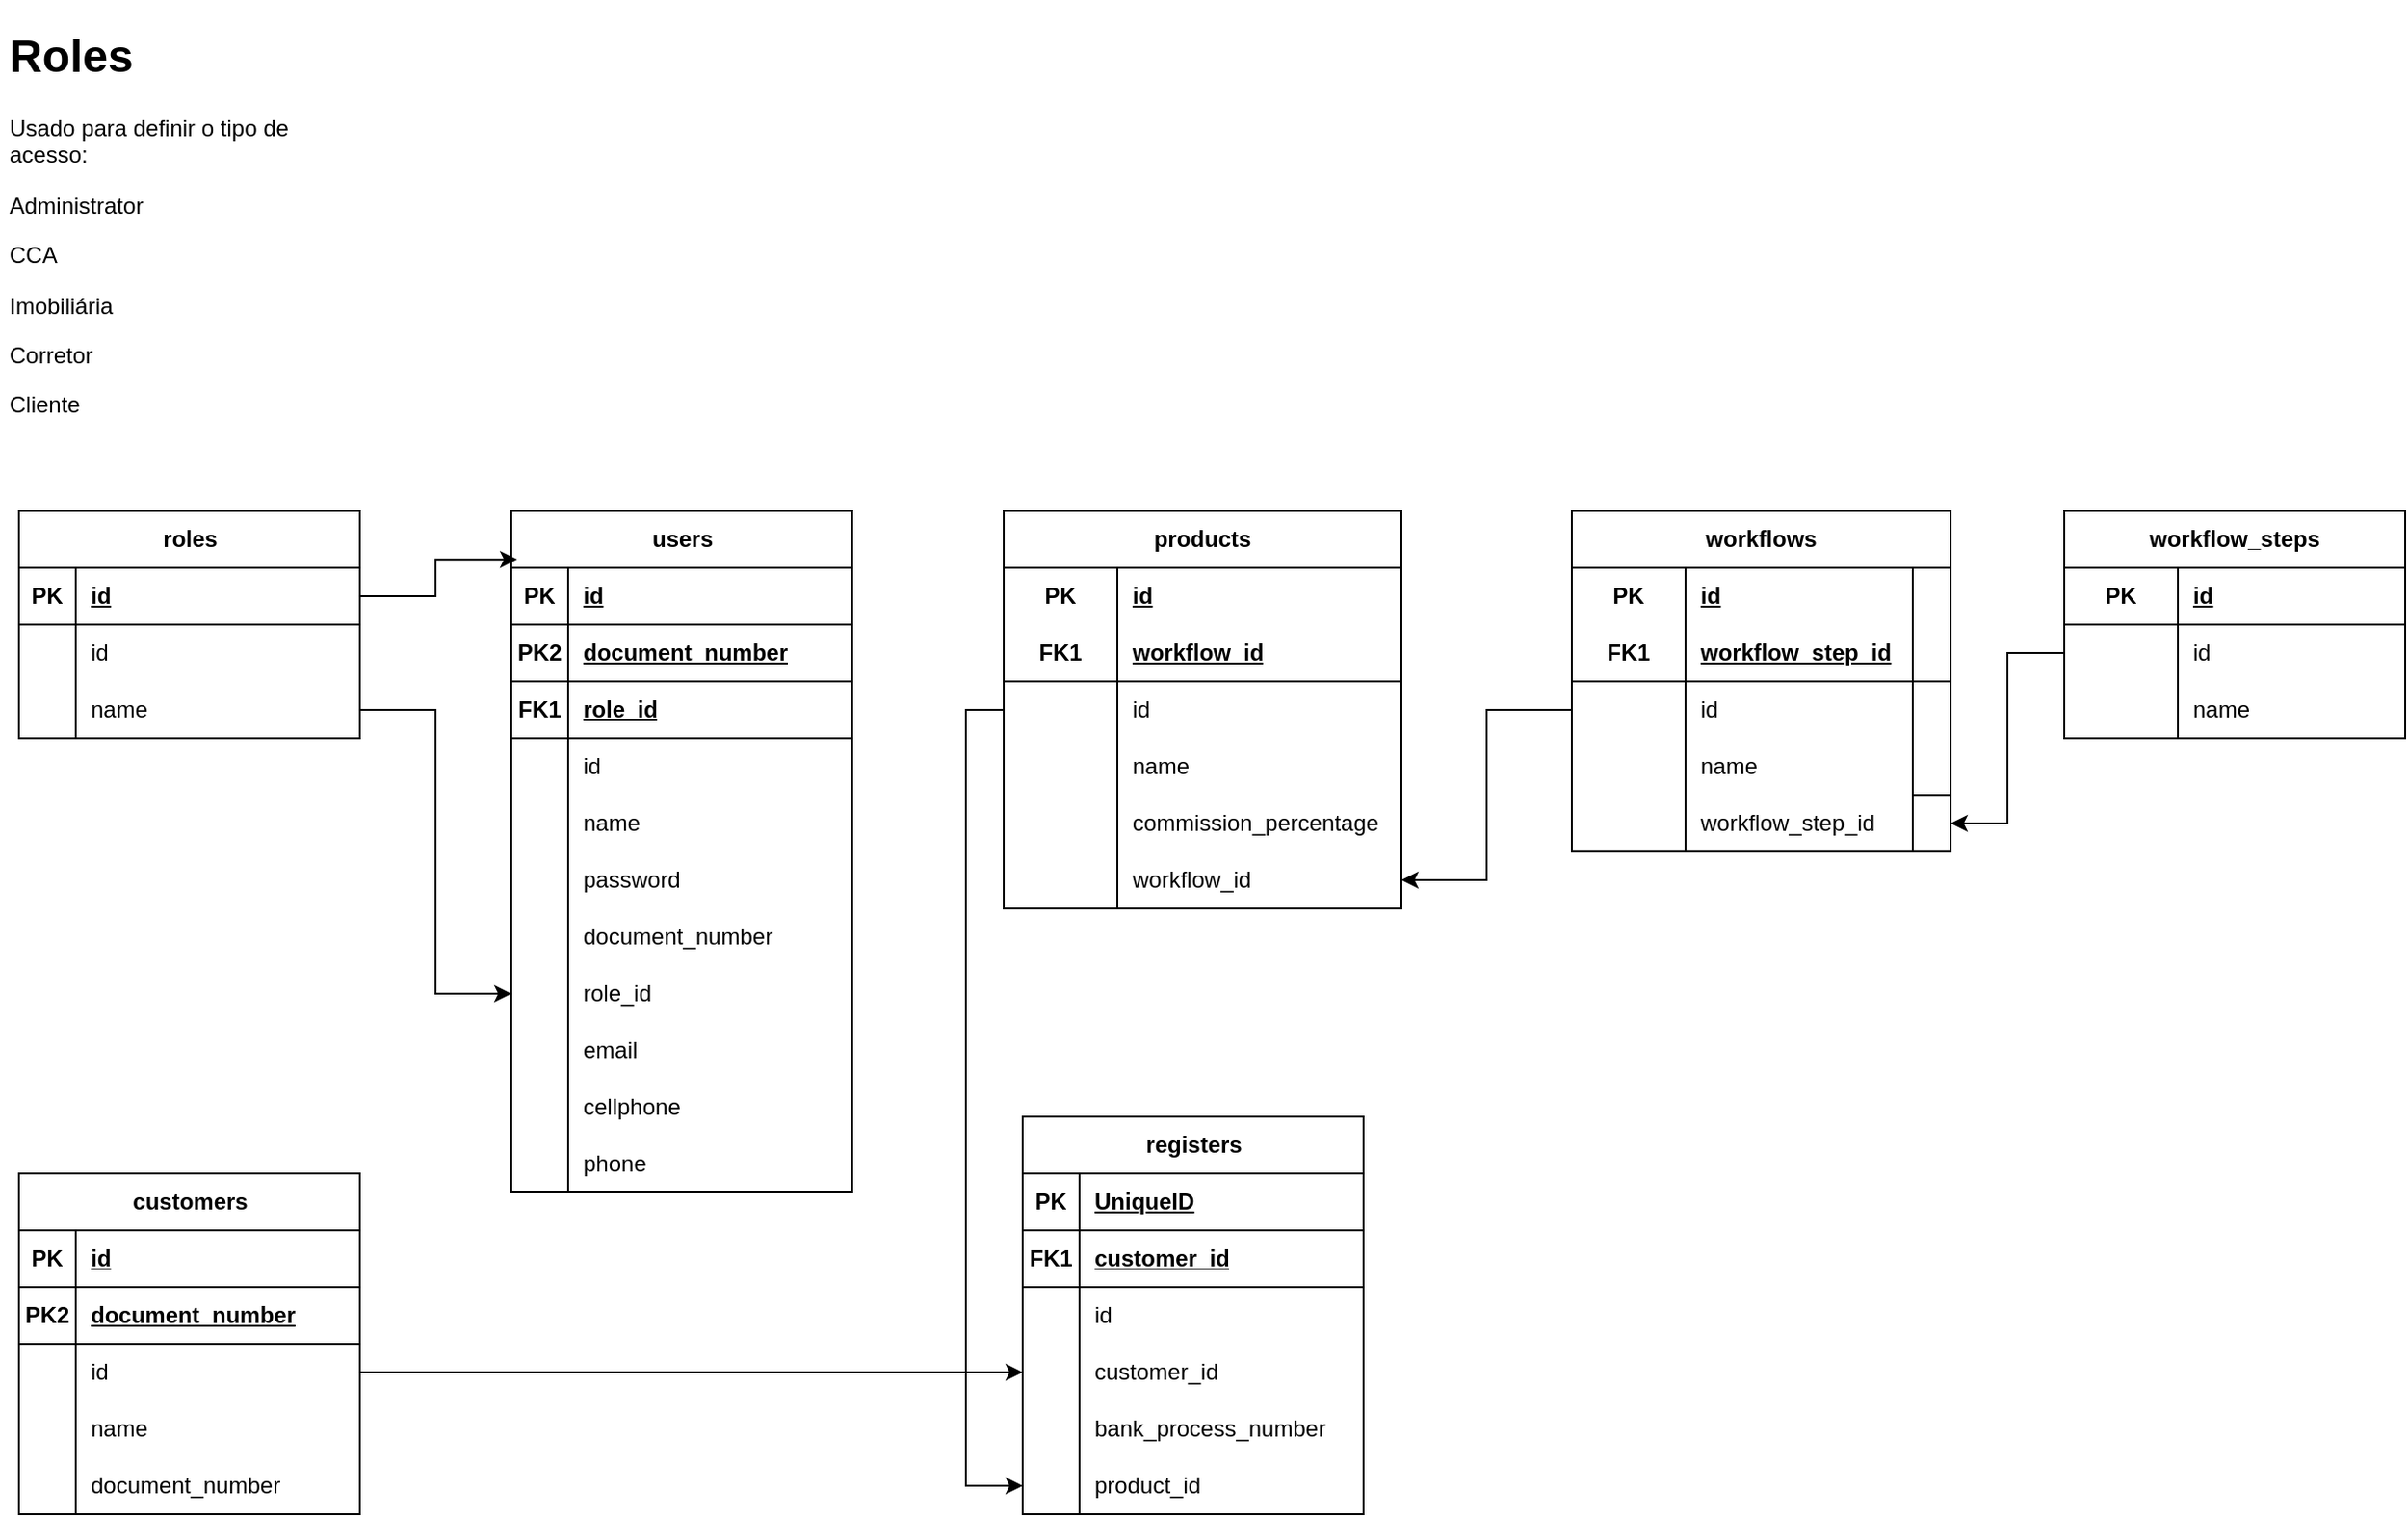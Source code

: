 <mxfile version="21.7.2" type="github">
  <diagram name="Página-1" id="FrKV0xr0vJqVtDMEAEFN">
    <mxGraphModel dx="1173" dy="995" grid="1" gridSize="10" guides="1" tooltips="1" connect="1" arrows="1" fold="1" page="0" pageScale="1" pageWidth="827" pageHeight="1169" math="0" shadow="0">
      <root>
        <mxCell id="0" />
        <mxCell id="1" parent="0" />
        <mxCell id="zGm1o0w8uSqJMgR8MuU8-30" value="roles" style="shape=table;startSize=30;container=1;collapsible=1;childLayout=tableLayout;fixedRows=1;rowLines=0;fontStyle=1;align=center;resizeLast=1;html=1;" parent="1" vertex="1">
          <mxGeometry x="50" y="40" width="180" height="120" as="geometry" />
        </mxCell>
        <mxCell id="zGm1o0w8uSqJMgR8MuU8-31" value="" style="shape=tableRow;horizontal=0;startSize=0;swimlaneHead=0;swimlaneBody=0;fillColor=none;collapsible=0;dropTarget=0;points=[[0,0.5],[1,0.5]];portConstraint=eastwest;top=0;left=0;right=0;bottom=1;" parent="zGm1o0w8uSqJMgR8MuU8-30" vertex="1">
          <mxGeometry y="30" width="180" height="30" as="geometry" />
        </mxCell>
        <mxCell id="zGm1o0w8uSqJMgR8MuU8-32" value="PK" style="shape=partialRectangle;connectable=0;fillColor=none;top=0;left=0;bottom=0;right=0;fontStyle=1;overflow=hidden;whiteSpace=wrap;html=1;" parent="zGm1o0w8uSqJMgR8MuU8-31" vertex="1">
          <mxGeometry width="30" height="30" as="geometry">
            <mxRectangle width="30" height="30" as="alternateBounds" />
          </mxGeometry>
        </mxCell>
        <mxCell id="zGm1o0w8uSqJMgR8MuU8-33" value="id" style="shape=partialRectangle;connectable=0;fillColor=none;top=0;left=0;bottom=0;right=0;align=left;spacingLeft=6;fontStyle=5;overflow=hidden;whiteSpace=wrap;html=1;" parent="zGm1o0w8uSqJMgR8MuU8-31" vertex="1">
          <mxGeometry x="30" width="150" height="30" as="geometry">
            <mxRectangle width="150" height="30" as="alternateBounds" />
          </mxGeometry>
        </mxCell>
        <mxCell id="zGm1o0w8uSqJMgR8MuU8-34" value="" style="shape=tableRow;horizontal=0;startSize=0;swimlaneHead=0;swimlaneBody=0;fillColor=none;collapsible=0;dropTarget=0;points=[[0,0.5],[1,0.5]];portConstraint=eastwest;top=0;left=0;right=0;bottom=0;" parent="zGm1o0w8uSqJMgR8MuU8-30" vertex="1">
          <mxGeometry y="60" width="180" height="30" as="geometry" />
        </mxCell>
        <mxCell id="zGm1o0w8uSqJMgR8MuU8-35" value="" style="shape=partialRectangle;connectable=0;fillColor=none;top=0;left=0;bottom=0;right=0;editable=1;overflow=hidden;whiteSpace=wrap;html=1;" parent="zGm1o0w8uSqJMgR8MuU8-34" vertex="1">
          <mxGeometry width="30" height="30" as="geometry">
            <mxRectangle width="30" height="30" as="alternateBounds" />
          </mxGeometry>
        </mxCell>
        <mxCell id="zGm1o0w8uSqJMgR8MuU8-36" value="id" style="shape=partialRectangle;connectable=0;fillColor=none;top=0;left=0;bottom=0;right=0;align=left;spacingLeft=6;overflow=hidden;whiteSpace=wrap;html=1;" parent="zGm1o0w8uSqJMgR8MuU8-34" vertex="1">
          <mxGeometry x="30" width="150" height="30" as="geometry">
            <mxRectangle width="150" height="30" as="alternateBounds" />
          </mxGeometry>
        </mxCell>
        <mxCell id="zGm1o0w8uSqJMgR8MuU8-37" value="" style="shape=tableRow;horizontal=0;startSize=0;swimlaneHead=0;swimlaneBody=0;fillColor=none;collapsible=0;dropTarget=0;points=[[0,0.5],[1,0.5]];portConstraint=eastwest;top=0;left=0;right=0;bottom=0;" parent="zGm1o0w8uSqJMgR8MuU8-30" vertex="1">
          <mxGeometry y="90" width="180" height="30" as="geometry" />
        </mxCell>
        <mxCell id="zGm1o0w8uSqJMgR8MuU8-38" value="" style="shape=partialRectangle;connectable=0;fillColor=none;top=0;left=0;bottom=0;right=0;editable=1;overflow=hidden;whiteSpace=wrap;html=1;" parent="zGm1o0w8uSqJMgR8MuU8-37" vertex="1">
          <mxGeometry width="30" height="30" as="geometry">
            <mxRectangle width="30" height="30" as="alternateBounds" />
          </mxGeometry>
        </mxCell>
        <mxCell id="zGm1o0w8uSqJMgR8MuU8-39" value="name" style="shape=partialRectangle;connectable=0;fillColor=none;top=0;left=0;bottom=0;right=0;align=left;spacingLeft=6;overflow=hidden;whiteSpace=wrap;html=1;" parent="zGm1o0w8uSqJMgR8MuU8-37" vertex="1">
          <mxGeometry x="30" width="150" height="30" as="geometry">
            <mxRectangle width="150" height="30" as="alternateBounds" />
          </mxGeometry>
        </mxCell>
        <mxCell id="u4Adcg3bjrz8b5i_Z5dP-7" value="users" style="shape=table;startSize=30;container=1;collapsible=1;childLayout=tableLayout;fixedRows=1;rowLines=0;fontStyle=1;align=center;resizeLast=1;html=1;" vertex="1" parent="1">
          <mxGeometry x="310" y="40" width="180" height="360" as="geometry" />
        </mxCell>
        <mxCell id="u4Adcg3bjrz8b5i_Z5dP-8" value="" style="shape=tableRow;horizontal=0;startSize=0;swimlaneHead=0;swimlaneBody=0;fillColor=none;collapsible=0;dropTarget=0;points=[[0,0.5],[1,0.5]];portConstraint=eastwest;top=0;left=0;right=0;bottom=1;" vertex="1" parent="u4Adcg3bjrz8b5i_Z5dP-7">
          <mxGeometry y="30" width="180" height="30" as="geometry" />
        </mxCell>
        <mxCell id="u4Adcg3bjrz8b5i_Z5dP-9" value="PK" style="shape=partialRectangle;connectable=0;fillColor=none;top=0;left=0;bottom=0;right=0;fontStyle=1;overflow=hidden;whiteSpace=wrap;html=1;" vertex="1" parent="u4Adcg3bjrz8b5i_Z5dP-8">
          <mxGeometry width="30" height="30" as="geometry">
            <mxRectangle width="30" height="30" as="alternateBounds" />
          </mxGeometry>
        </mxCell>
        <mxCell id="u4Adcg3bjrz8b5i_Z5dP-10" value="id" style="shape=partialRectangle;connectable=0;fillColor=none;top=0;left=0;bottom=0;right=0;align=left;spacingLeft=6;fontStyle=5;overflow=hidden;whiteSpace=wrap;html=1;" vertex="1" parent="u4Adcg3bjrz8b5i_Z5dP-8">
          <mxGeometry x="30" width="150" height="30" as="geometry">
            <mxRectangle width="150" height="30" as="alternateBounds" />
          </mxGeometry>
        </mxCell>
        <mxCell id="u4Adcg3bjrz8b5i_Z5dP-29" value="" style="shape=tableRow;horizontal=0;startSize=0;swimlaneHead=0;swimlaneBody=0;fillColor=none;collapsible=0;dropTarget=0;points=[[0,0.5],[1,0.5]];portConstraint=eastwest;top=0;left=0;right=0;bottom=1;" vertex="1" parent="u4Adcg3bjrz8b5i_Z5dP-7">
          <mxGeometry y="60" width="180" height="30" as="geometry" />
        </mxCell>
        <mxCell id="u4Adcg3bjrz8b5i_Z5dP-30" value="PK2" style="shape=partialRectangle;connectable=0;fillColor=none;top=0;left=0;bottom=0;right=0;fontStyle=1;overflow=hidden;whiteSpace=wrap;html=1;" vertex="1" parent="u4Adcg3bjrz8b5i_Z5dP-29">
          <mxGeometry width="30" height="30" as="geometry">
            <mxRectangle width="30" height="30" as="alternateBounds" />
          </mxGeometry>
        </mxCell>
        <mxCell id="u4Adcg3bjrz8b5i_Z5dP-31" value="document_number" style="shape=partialRectangle;connectable=0;fillColor=none;top=0;left=0;bottom=0;right=0;align=left;spacingLeft=6;fontStyle=5;overflow=hidden;whiteSpace=wrap;html=1;" vertex="1" parent="u4Adcg3bjrz8b5i_Z5dP-29">
          <mxGeometry x="30" width="150" height="30" as="geometry">
            <mxRectangle width="150" height="30" as="alternateBounds" />
          </mxGeometry>
        </mxCell>
        <mxCell id="u4Adcg3bjrz8b5i_Z5dP-34" value="" style="shape=tableRow;horizontal=0;startSize=0;swimlaneHead=0;swimlaneBody=0;fillColor=none;collapsible=0;dropTarget=0;points=[[0,0.5],[1,0.5]];portConstraint=eastwest;top=0;left=0;right=0;bottom=1;" vertex="1" parent="u4Adcg3bjrz8b5i_Z5dP-7">
          <mxGeometry y="90" width="180" height="30" as="geometry" />
        </mxCell>
        <mxCell id="u4Adcg3bjrz8b5i_Z5dP-35" value="FK1" style="shape=partialRectangle;connectable=0;fillColor=none;top=0;left=0;bottom=0;right=0;fontStyle=1;overflow=hidden;whiteSpace=wrap;html=1;" vertex="1" parent="u4Adcg3bjrz8b5i_Z5dP-34">
          <mxGeometry width="30" height="30" as="geometry">
            <mxRectangle width="30" height="30" as="alternateBounds" />
          </mxGeometry>
        </mxCell>
        <mxCell id="u4Adcg3bjrz8b5i_Z5dP-36" value="role_id" style="shape=partialRectangle;connectable=0;fillColor=none;top=0;left=0;bottom=0;right=0;align=left;spacingLeft=6;fontStyle=5;overflow=hidden;whiteSpace=wrap;html=1;" vertex="1" parent="u4Adcg3bjrz8b5i_Z5dP-34">
          <mxGeometry x="30" width="150" height="30" as="geometry">
            <mxRectangle width="150" height="30" as="alternateBounds" />
          </mxGeometry>
        </mxCell>
        <mxCell id="u4Adcg3bjrz8b5i_Z5dP-11" value="" style="shape=tableRow;horizontal=0;startSize=0;swimlaneHead=0;swimlaneBody=0;fillColor=none;collapsible=0;dropTarget=0;points=[[0,0.5],[1,0.5]];portConstraint=eastwest;top=0;left=0;right=0;bottom=0;" vertex="1" parent="u4Adcg3bjrz8b5i_Z5dP-7">
          <mxGeometry y="120" width="180" height="30" as="geometry" />
        </mxCell>
        <mxCell id="u4Adcg3bjrz8b5i_Z5dP-12" value="" style="shape=partialRectangle;connectable=0;fillColor=none;top=0;left=0;bottom=0;right=0;editable=1;overflow=hidden;whiteSpace=wrap;html=1;" vertex="1" parent="u4Adcg3bjrz8b5i_Z5dP-11">
          <mxGeometry width="30" height="30" as="geometry">
            <mxRectangle width="30" height="30" as="alternateBounds" />
          </mxGeometry>
        </mxCell>
        <mxCell id="u4Adcg3bjrz8b5i_Z5dP-13" value="id" style="shape=partialRectangle;connectable=0;fillColor=none;top=0;left=0;bottom=0;right=0;align=left;spacingLeft=6;overflow=hidden;whiteSpace=wrap;html=1;" vertex="1" parent="u4Adcg3bjrz8b5i_Z5dP-11">
          <mxGeometry x="30" width="150" height="30" as="geometry">
            <mxRectangle width="150" height="30" as="alternateBounds" />
          </mxGeometry>
        </mxCell>
        <mxCell id="u4Adcg3bjrz8b5i_Z5dP-14" value="" style="shape=tableRow;horizontal=0;startSize=0;swimlaneHead=0;swimlaneBody=0;fillColor=none;collapsible=0;dropTarget=0;points=[[0,0.5],[1,0.5]];portConstraint=eastwest;top=0;left=0;right=0;bottom=0;" vertex="1" parent="u4Adcg3bjrz8b5i_Z5dP-7">
          <mxGeometry y="150" width="180" height="30" as="geometry" />
        </mxCell>
        <mxCell id="u4Adcg3bjrz8b5i_Z5dP-15" value="" style="shape=partialRectangle;connectable=0;fillColor=none;top=0;left=0;bottom=0;right=0;editable=1;overflow=hidden;whiteSpace=wrap;html=1;" vertex="1" parent="u4Adcg3bjrz8b5i_Z5dP-14">
          <mxGeometry width="30" height="30" as="geometry">
            <mxRectangle width="30" height="30" as="alternateBounds" />
          </mxGeometry>
        </mxCell>
        <mxCell id="u4Adcg3bjrz8b5i_Z5dP-16" value="name" style="shape=partialRectangle;connectable=0;fillColor=none;top=0;left=0;bottom=0;right=0;align=left;spacingLeft=6;overflow=hidden;whiteSpace=wrap;html=1;" vertex="1" parent="u4Adcg3bjrz8b5i_Z5dP-14">
          <mxGeometry x="30" width="150" height="30" as="geometry">
            <mxRectangle width="150" height="30" as="alternateBounds" />
          </mxGeometry>
        </mxCell>
        <mxCell id="u4Adcg3bjrz8b5i_Z5dP-19" value="" style="shape=tableRow;horizontal=0;startSize=0;swimlaneHead=0;swimlaneBody=0;fillColor=none;collapsible=0;dropTarget=0;points=[[0,0.5],[1,0.5]];portConstraint=eastwest;top=0;left=0;right=0;bottom=0;" vertex="1" parent="u4Adcg3bjrz8b5i_Z5dP-7">
          <mxGeometry y="180" width="180" height="30" as="geometry" />
        </mxCell>
        <mxCell id="u4Adcg3bjrz8b5i_Z5dP-20" value="" style="shape=partialRectangle;connectable=0;fillColor=none;top=0;left=0;bottom=0;right=0;editable=1;overflow=hidden;whiteSpace=wrap;html=1;" vertex="1" parent="u4Adcg3bjrz8b5i_Z5dP-19">
          <mxGeometry width="30" height="30" as="geometry">
            <mxRectangle width="30" height="30" as="alternateBounds" />
          </mxGeometry>
        </mxCell>
        <mxCell id="u4Adcg3bjrz8b5i_Z5dP-21" value="password" style="shape=partialRectangle;connectable=0;fillColor=none;top=0;left=0;bottom=0;right=0;align=left;spacingLeft=6;overflow=hidden;whiteSpace=wrap;html=1;" vertex="1" parent="u4Adcg3bjrz8b5i_Z5dP-19">
          <mxGeometry x="30" width="150" height="30" as="geometry">
            <mxRectangle width="150" height="30" as="alternateBounds" />
          </mxGeometry>
        </mxCell>
        <mxCell id="u4Adcg3bjrz8b5i_Z5dP-26" value="" style="shape=tableRow;horizontal=0;startSize=0;swimlaneHead=0;swimlaneBody=0;fillColor=none;collapsible=0;dropTarget=0;points=[[0,0.5],[1,0.5]];portConstraint=eastwest;top=0;left=0;right=0;bottom=0;" vertex="1" parent="u4Adcg3bjrz8b5i_Z5dP-7">
          <mxGeometry y="210" width="180" height="30" as="geometry" />
        </mxCell>
        <mxCell id="u4Adcg3bjrz8b5i_Z5dP-27" value="" style="shape=partialRectangle;connectable=0;fillColor=none;top=0;left=0;bottom=0;right=0;editable=1;overflow=hidden;whiteSpace=wrap;html=1;" vertex="1" parent="u4Adcg3bjrz8b5i_Z5dP-26">
          <mxGeometry width="30" height="30" as="geometry">
            <mxRectangle width="30" height="30" as="alternateBounds" />
          </mxGeometry>
        </mxCell>
        <mxCell id="u4Adcg3bjrz8b5i_Z5dP-28" value="document_number" style="shape=partialRectangle;connectable=0;fillColor=none;top=0;left=0;bottom=0;right=0;align=left;spacingLeft=6;overflow=hidden;whiteSpace=wrap;html=1;" vertex="1" parent="u4Adcg3bjrz8b5i_Z5dP-26">
          <mxGeometry x="30" width="150" height="30" as="geometry">
            <mxRectangle width="150" height="30" as="alternateBounds" />
          </mxGeometry>
        </mxCell>
        <mxCell id="u4Adcg3bjrz8b5i_Z5dP-23" value="" style="shape=tableRow;horizontal=0;startSize=0;swimlaneHead=0;swimlaneBody=0;fillColor=none;collapsible=0;dropTarget=0;points=[[0,0.5],[1,0.5]];portConstraint=eastwest;top=0;left=0;right=0;bottom=0;" vertex="1" parent="u4Adcg3bjrz8b5i_Z5dP-7">
          <mxGeometry y="240" width="180" height="30" as="geometry" />
        </mxCell>
        <mxCell id="u4Adcg3bjrz8b5i_Z5dP-24" value="" style="shape=partialRectangle;connectable=0;fillColor=none;top=0;left=0;bottom=0;right=0;editable=1;overflow=hidden;whiteSpace=wrap;html=1;" vertex="1" parent="u4Adcg3bjrz8b5i_Z5dP-23">
          <mxGeometry width="30" height="30" as="geometry">
            <mxRectangle width="30" height="30" as="alternateBounds" />
          </mxGeometry>
        </mxCell>
        <mxCell id="u4Adcg3bjrz8b5i_Z5dP-25" value="role_id" style="shape=partialRectangle;connectable=0;fillColor=none;top=0;left=0;bottom=0;right=0;align=left;spacingLeft=6;overflow=hidden;whiteSpace=wrap;html=1;" vertex="1" parent="u4Adcg3bjrz8b5i_Z5dP-23">
          <mxGeometry x="30" width="150" height="30" as="geometry">
            <mxRectangle width="150" height="30" as="alternateBounds" />
          </mxGeometry>
        </mxCell>
        <mxCell id="u4Adcg3bjrz8b5i_Z5dP-197" value="" style="shape=tableRow;horizontal=0;startSize=0;swimlaneHead=0;swimlaneBody=0;fillColor=none;collapsible=0;dropTarget=0;points=[[0,0.5],[1,0.5]];portConstraint=eastwest;top=0;left=0;right=0;bottom=0;" vertex="1" parent="u4Adcg3bjrz8b5i_Z5dP-7">
          <mxGeometry y="270" width="180" height="30" as="geometry" />
        </mxCell>
        <mxCell id="u4Adcg3bjrz8b5i_Z5dP-198" value="" style="shape=partialRectangle;connectable=0;fillColor=none;top=0;left=0;bottom=0;right=0;editable=1;overflow=hidden;whiteSpace=wrap;html=1;" vertex="1" parent="u4Adcg3bjrz8b5i_Z5dP-197">
          <mxGeometry width="30" height="30" as="geometry">
            <mxRectangle width="30" height="30" as="alternateBounds" />
          </mxGeometry>
        </mxCell>
        <mxCell id="u4Adcg3bjrz8b5i_Z5dP-199" value="email" style="shape=partialRectangle;connectable=0;fillColor=none;top=0;left=0;bottom=0;right=0;align=left;spacingLeft=6;overflow=hidden;whiteSpace=wrap;html=1;" vertex="1" parent="u4Adcg3bjrz8b5i_Z5dP-197">
          <mxGeometry x="30" width="150" height="30" as="geometry">
            <mxRectangle width="150" height="30" as="alternateBounds" />
          </mxGeometry>
        </mxCell>
        <mxCell id="u4Adcg3bjrz8b5i_Z5dP-200" value="" style="shape=tableRow;horizontal=0;startSize=0;swimlaneHead=0;swimlaneBody=0;fillColor=none;collapsible=0;dropTarget=0;points=[[0,0.5],[1,0.5]];portConstraint=eastwest;top=0;left=0;right=0;bottom=0;" vertex="1" parent="u4Adcg3bjrz8b5i_Z5dP-7">
          <mxGeometry y="300" width="180" height="30" as="geometry" />
        </mxCell>
        <mxCell id="u4Adcg3bjrz8b5i_Z5dP-201" value="" style="shape=partialRectangle;connectable=0;fillColor=none;top=0;left=0;bottom=0;right=0;editable=1;overflow=hidden;whiteSpace=wrap;html=1;" vertex="1" parent="u4Adcg3bjrz8b5i_Z5dP-200">
          <mxGeometry width="30" height="30" as="geometry">
            <mxRectangle width="30" height="30" as="alternateBounds" />
          </mxGeometry>
        </mxCell>
        <mxCell id="u4Adcg3bjrz8b5i_Z5dP-202" value="cellphone" style="shape=partialRectangle;connectable=0;fillColor=none;top=0;left=0;bottom=0;right=0;align=left;spacingLeft=6;overflow=hidden;whiteSpace=wrap;html=1;" vertex="1" parent="u4Adcg3bjrz8b5i_Z5dP-200">
          <mxGeometry x="30" width="150" height="30" as="geometry">
            <mxRectangle width="150" height="30" as="alternateBounds" />
          </mxGeometry>
        </mxCell>
        <mxCell id="u4Adcg3bjrz8b5i_Z5dP-203" value="" style="shape=tableRow;horizontal=0;startSize=0;swimlaneHead=0;swimlaneBody=0;fillColor=none;collapsible=0;dropTarget=0;points=[[0,0.5],[1,0.5]];portConstraint=eastwest;top=0;left=0;right=0;bottom=0;" vertex="1" parent="u4Adcg3bjrz8b5i_Z5dP-7">
          <mxGeometry y="330" width="180" height="30" as="geometry" />
        </mxCell>
        <mxCell id="u4Adcg3bjrz8b5i_Z5dP-204" value="" style="shape=partialRectangle;connectable=0;fillColor=none;top=0;left=0;bottom=0;right=0;editable=1;overflow=hidden;whiteSpace=wrap;html=1;" vertex="1" parent="u4Adcg3bjrz8b5i_Z5dP-203">
          <mxGeometry width="30" height="30" as="geometry">
            <mxRectangle width="30" height="30" as="alternateBounds" />
          </mxGeometry>
        </mxCell>
        <mxCell id="u4Adcg3bjrz8b5i_Z5dP-205" value="phone" style="shape=partialRectangle;connectable=0;fillColor=none;top=0;left=0;bottom=0;right=0;align=left;spacingLeft=6;overflow=hidden;whiteSpace=wrap;html=1;" vertex="1" parent="u4Adcg3bjrz8b5i_Z5dP-203">
          <mxGeometry x="30" width="150" height="30" as="geometry">
            <mxRectangle width="150" height="30" as="alternateBounds" />
          </mxGeometry>
        </mxCell>
        <mxCell id="u4Adcg3bjrz8b5i_Z5dP-17" value="&lt;h1&gt;Roles&lt;/h1&gt;&lt;p&gt;Usado para definir o tipo de acesso:&lt;/p&gt;&lt;p&gt;Administrator&lt;/p&gt;&lt;p&gt;CCA&lt;/p&gt;&lt;p&gt;Imobiliária&lt;/p&gt;&lt;p&gt;Corretor&lt;/p&gt;&lt;p&gt;Cliente&lt;/p&gt;&lt;p&gt;&lt;br&gt;&lt;/p&gt;" style="text;html=1;strokeColor=none;fillColor=none;spacing=5;spacingTop=-20;whiteSpace=wrap;overflow=hidden;rounded=0;" vertex="1" parent="1">
          <mxGeometry x="40" y="-220" width="180" height="220" as="geometry" />
        </mxCell>
        <mxCell id="u4Adcg3bjrz8b5i_Z5dP-32" style="edgeStyle=orthogonalEdgeStyle;rounded=0;orthogonalLoop=1;jettySize=auto;html=1;" edge="1" parent="1" source="zGm1o0w8uSqJMgR8MuU8-37" target="u4Adcg3bjrz8b5i_Z5dP-23">
          <mxGeometry relative="1" as="geometry" />
        </mxCell>
        <mxCell id="u4Adcg3bjrz8b5i_Z5dP-33" style="edgeStyle=orthogonalEdgeStyle;rounded=0;orthogonalLoop=1;jettySize=auto;html=1;entryX=0.017;entryY=0.071;entryDx=0;entryDy=0;entryPerimeter=0;" edge="1" parent="1" source="zGm1o0w8uSqJMgR8MuU8-31" target="u4Adcg3bjrz8b5i_Z5dP-7">
          <mxGeometry relative="1" as="geometry" />
        </mxCell>
        <mxCell id="u4Adcg3bjrz8b5i_Z5dP-37" value="registers" style="shape=table;startSize=30;container=1;collapsible=1;childLayout=tableLayout;fixedRows=1;rowLines=0;fontStyle=1;align=center;resizeLast=1;html=1;" vertex="1" parent="1">
          <mxGeometry x="580" y="360" width="180" height="210" as="geometry" />
        </mxCell>
        <mxCell id="u4Adcg3bjrz8b5i_Z5dP-38" value="" style="shape=tableRow;horizontal=0;startSize=0;swimlaneHead=0;swimlaneBody=0;fillColor=none;collapsible=0;dropTarget=0;points=[[0,0.5],[1,0.5]];portConstraint=eastwest;top=0;left=0;right=0;bottom=1;" vertex="1" parent="u4Adcg3bjrz8b5i_Z5dP-37">
          <mxGeometry y="30" width="180" height="30" as="geometry" />
        </mxCell>
        <mxCell id="u4Adcg3bjrz8b5i_Z5dP-39" value="PK" style="shape=partialRectangle;connectable=0;fillColor=none;top=0;left=0;bottom=0;right=0;fontStyle=1;overflow=hidden;whiteSpace=wrap;html=1;" vertex="1" parent="u4Adcg3bjrz8b5i_Z5dP-38">
          <mxGeometry width="30" height="30" as="geometry">
            <mxRectangle width="30" height="30" as="alternateBounds" />
          </mxGeometry>
        </mxCell>
        <mxCell id="u4Adcg3bjrz8b5i_Z5dP-40" value="UniqueID" style="shape=partialRectangle;connectable=0;fillColor=none;top=0;left=0;bottom=0;right=0;align=left;spacingLeft=6;fontStyle=5;overflow=hidden;whiteSpace=wrap;html=1;" vertex="1" parent="u4Adcg3bjrz8b5i_Z5dP-38">
          <mxGeometry x="30" width="150" height="30" as="geometry">
            <mxRectangle width="150" height="30" as="alternateBounds" />
          </mxGeometry>
        </mxCell>
        <mxCell id="u4Adcg3bjrz8b5i_Z5dP-193" value="" style="shape=tableRow;horizontal=0;startSize=0;swimlaneHead=0;swimlaneBody=0;fillColor=none;collapsible=0;dropTarget=0;points=[[0,0.5],[1,0.5]];portConstraint=eastwest;top=0;left=0;right=0;bottom=1;" vertex="1" parent="u4Adcg3bjrz8b5i_Z5dP-37">
          <mxGeometry y="60" width="180" height="30" as="geometry" />
        </mxCell>
        <mxCell id="u4Adcg3bjrz8b5i_Z5dP-194" value="FK1" style="shape=partialRectangle;connectable=0;fillColor=none;top=0;left=0;bottom=0;right=0;fontStyle=1;overflow=hidden;whiteSpace=wrap;html=1;" vertex="1" parent="u4Adcg3bjrz8b5i_Z5dP-193">
          <mxGeometry width="30" height="30" as="geometry">
            <mxRectangle width="30" height="30" as="alternateBounds" />
          </mxGeometry>
        </mxCell>
        <mxCell id="u4Adcg3bjrz8b5i_Z5dP-195" value="customer_id" style="shape=partialRectangle;connectable=0;fillColor=none;top=0;left=0;bottom=0;right=0;align=left;spacingLeft=6;fontStyle=5;overflow=hidden;whiteSpace=wrap;html=1;" vertex="1" parent="u4Adcg3bjrz8b5i_Z5dP-193">
          <mxGeometry x="30" width="150" height="30" as="geometry">
            <mxRectangle width="150" height="30" as="alternateBounds" />
          </mxGeometry>
        </mxCell>
        <mxCell id="u4Adcg3bjrz8b5i_Z5dP-41" value="" style="shape=tableRow;horizontal=0;startSize=0;swimlaneHead=0;swimlaneBody=0;fillColor=none;collapsible=0;dropTarget=0;points=[[0,0.5],[1,0.5]];portConstraint=eastwest;top=0;left=0;right=0;bottom=0;" vertex="1" parent="u4Adcg3bjrz8b5i_Z5dP-37">
          <mxGeometry y="90" width="180" height="30" as="geometry" />
        </mxCell>
        <mxCell id="u4Adcg3bjrz8b5i_Z5dP-42" value="" style="shape=partialRectangle;connectable=0;fillColor=none;top=0;left=0;bottom=0;right=0;editable=1;overflow=hidden;whiteSpace=wrap;html=1;" vertex="1" parent="u4Adcg3bjrz8b5i_Z5dP-41">
          <mxGeometry width="30" height="30" as="geometry">
            <mxRectangle width="30" height="30" as="alternateBounds" />
          </mxGeometry>
        </mxCell>
        <mxCell id="u4Adcg3bjrz8b5i_Z5dP-43" value="id" style="shape=partialRectangle;connectable=0;fillColor=none;top=0;left=0;bottom=0;right=0;align=left;spacingLeft=6;overflow=hidden;whiteSpace=wrap;html=1;" vertex="1" parent="u4Adcg3bjrz8b5i_Z5dP-41">
          <mxGeometry x="30" width="150" height="30" as="geometry">
            <mxRectangle width="150" height="30" as="alternateBounds" />
          </mxGeometry>
        </mxCell>
        <mxCell id="u4Adcg3bjrz8b5i_Z5dP-44" value="" style="shape=tableRow;horizontal=0;startSize=0;swimlaneHead=0;swimlaneBody=0;fillColor=none;collapsible=0;dropTarget=0;points=[[0,0.5],[1,0.5]];portConstraint=eastwest;top=0;left=0;right=0;bottom=0;" vertex="1" parent="u4Adcg3bjrz8b5i_Z5dP-37">
          <mxGeometry y="120" width="180" height="30" as="geometry" />
        </mxCell>
        <mxCell id="u4Adcg3bjrz8b5i_Z5dP-45" value="" style="shape=partialRectangle;connectable=0;fillColor=none;top=0;left=0;bottom=0;right=0;editable=1;overflow=hidden;whiteSpace=wrap;html=1;" vertex="1" parent="u4Adcg3bjrz8b5i_Z5dP-44">
          <mxGeometry width="30" height="30" as="geometry">
            <mxRectangle width="30" height="30" as="alternateBounds" />
          </mxGeometry>
        </mxCell>
        <mxCell id="u4Adcg3bjrz8b5i_Z5dP-46" value="customer_id" style="shape=partialRectangle;connectable=0;fillColor=none;top=0;left=0;bottom=0;right=0;align=left;spacingLeft=6;overflow=hidden;whiteSpace=wrap;html=1;" vertex="1" parent="u4Adcg3bjrz8b5i_Z5dP-44">
          <mxGeometry x="30" width="150" height="30" as="geometry">
            <mxRectangle width="150" height="30" as="alternateBounds" />
          </mxGeometry>
        </mxCell>
        <mxCell id="u4Adcg3bjrz8b5i_Z5dP-47" value="" style="shape=tableRow;horizontal=0;startSize=0;swimlaneHead=0;swimlaneBody=0;fillColor=none;collapsible=0;dropTarget=0;points=[[0,0.5],[1,0.5]];portConstraint=eastwest;top=0;left=0;right=0;bottom=0;" vertex="1" parent="u4Adcg3bjrz8b5i_Z5dP-37">
          <mxGeometry y="150" width="180" height="30" as="geometry" />
        </mxCell>
        <mxCell id="u4Adcg3bjrz8b5i_Z5dP-48" value="" style="shape=partialRectangle;connectable=0;fillColor=none;top=0;left=0;bottom=0;right=0;editable=1;overflow=hidden;whiteSpace=wrap;html=1;" vertex="1" parent="u4Adcg3bjrz8b5i_Z5dP-47">
          <mxGeometry width="30" height="30" as="geometry">
            <mxRectangle width="30" height="30" as="alternateBounds" />
          </mxGeometry>
        </mxCell>
        <mxCell id="u4Adcg3bjrz8b5i_Z5dP-49" value="bank_process_number" style="shape=partialRectangle;connectable=0;fillColor=none;top=0;left=0;bottom=0;right=0;align=left;spacingLeft=6;overflow=hidden;whiteSpace=wrap;html=1;" vertex="1" parent="u4Adcg3bjrz8b5i_Z5dP-47">
          <mxGeometry x="30" width="150" height="30" as="geometry">
            <mxRectangle width="150" height="30" as="alternateBounds" />
          </mxGeometry>
        </mxCell>
        <mxCell id="u4Adcg3bjrz8b5i_Z5dP-206" value="" style="shape=tableRow;horizontal=0;startSize=0;swimlaneHead=0;swimlaneBody=0;fillColor=none;collapsible=0;dropTarget=0;points=[[0,0.5],[1,0.5]];portConstraint=eastwest;top=0;left=0;right=0;bottom=0;" vertex="1" parent="u4Adcg3bjrz8b5i_Z5dP-37">
          <mxGeometry y="180" width="180" height="30" as="geometry" />
        </mxCell>
        <mxCell id="u4Adcg3bjrz8b5i_Z5dP-207" value="" style="shape=partialRectangle;connectable=0;fillColor=none;top=0;left=0;bottom=0;right=0;editable=1;overflow=hidden;whiteSpace=wrap;html=1;" vertex="1" parent="u4Adcg3bjrz8b5i_Z5dP-206">
          <mxGeometry width="30" height="30" as="geometry">
            <mxRectangle width="30" height="30" as="alternateBounds" />
          </mxGeometry>
        </mxCell>
        <mxCell id="u4Adcg3bjrz8b5i_Z5dP-208" value="product_id" style="shape=partialRectangle;connectable=0;fillColor=none;top=0;left=0;bottom=0;right=0;align=left;spacingLeft=6;overflow=hidden;whiteSpace=wrap;html=1;" vertex="1" parent="u4Adcg3bjrz8b5i_Z5dP-206">
          <mxGeometry x="30" width="150" height="30" as="geometry">
            <mxRectangle width="150" height="30" as="alternateBounds" />
          </mxGeometry>
        </mxCell>
        <mxCell id="u4Adcg3bjrz8b5i_Z5dP-63" value="customers" style="shape=table;startSize=30;container=1;collapsible=1;childLayout=tableLayout;fixedRows=1;rowLines=0;fontStyle=1;align=center;resizeLast=1;html=1;" vertex="1" parent="1">
          <mxGeometry x="50" y="390" width="180" height="180" as="geometry" />
        </mxCell>
        <mxCell id="u4Adcg3bjrz8b5i_Z5dP-89" value="" style="shape=tableRow;horizontal=0;startSize=0;swimlaneHead=0;swimlaneBody=0;fillColor=none;collapsible=0;dropTarget=0;points=[[0,0.5],[1,0.5]];portConstraint=eastwest;top=0;left=0;right=0;bottom=1;" vertex="1" parent="u4Adcg3bjrz8b5i_Z5dP-63">
          <mxGeometry y="30" width="180" height="30" as="geometry" />
        </mxCell>
        <mxCell id="u4Adcg3bjrz8b5i_Z5dP-90" value="PK" style="shape=partialRectangle;connectable=0;fillColor=none;top=0;left=0;bottom=0;right=0;fontStyle=1;overflow=hidden;whiteSpace=wrap;html=1;" vertex="1" parent="u4Adcg3bjrz8b5i_Z5dP-89">
          <mxGeometry width="30" height="30" as="geometry">
            <mxRectangle width="30" height="30" as="alternateBounds" />
          </mxGeometry>
        </mxCell>
        <mxCell id="u4Adcg3bjrz8b5i_Z5dP-91" value="id" style="shape=partialRectangle;connectable=0;fillColor=none;top=0;left=0;bottom=0;right=0;align=left;spacingLeft=6;fontStyle=5;overflow=hidden;whiteSpace=wrap;html=1;" vertex="1" parent="u4Adcg3bjrz8b5i_Z5dP-89">
          <mxGeometry x="30" width="150" height="30" as="geometry">
            <mxRectangle width="150" height="30" as="alternateBounds" />
          </mxGeometry>
        </mxCell>
        <mxCell id="u4Adcg3bjrz8b5i_Z5dP-64" value="" style="shape=tableRow;horizontal=0;startSize=0;swimlaneHead=0;swimlaneBody=0;fillColor=none;collapsible=0;dropTarget=0;points=[[0,0.5],[1,0.5]];portConstraint=eastwest;top=0;left=0;right=0;bottom=1;" vertex="1" parent="u4Adcg3bjrz8b5i_Z5dP-63">
          <mxGeometry y="60" width="180" height="30" as="geometry" />
        </mxCell>
        <mxCell id="u4Adcg3bjrz8b5i_Z5dP-65" value="PK2" style="shape=partialRectangle;connectable=0;fillColor=none;top=0;left=0;bottom=0;right=0;fontStyle=1;overflow=hidden;whiteSpace=wrap;html=1;" vertex="1" parent="u4Adcg3bjrz8b5i_Z5dP-64">
          <mxGeometry width="30" height="30" as="geometry">
            <mxRectangle width="30" height="30" as="alternateBounds" />
          </mxGeometry>
        </mxCell>
        <mxCell id="u4Adcg3bjrz8b5i_Z5dP-66" value="document_number" style="shape=partialRectangle;connectable=0;fillColor=none;top=0;left=0;bottom=0;right=0;align=left;spacingLeft=6;fontStyle=5;overflow=hidden;whiteSpace=wrap;html=1;" vertex="1" parent="u4Adcg3bjrz8b5i_Z5dP-64">
          <mxGeometry x="30" width="150" height="30" as="geometry">
            <mxRectangle width="150" height="30" as="alternateBounds" />
          </mxGeometry>
        </mxCell>
        <mxCell id="u4Adcg3bjrz8b5i_Z5dP-67" value="" style="shape=tableRow;horizontal=0;startSize=0;swimlaneHead=0;swimlaneBody=0;fillColor=none;collapsible=0;dropTarget=0;points=[[0,0.5],[1,0.5]];portConstraint=eastwest;top=0;left=0;right=0;bottom=0;" vertex="1" parent="u4Adcg3bjrz8b5i_Z5dP-63">
          <mxGeometry y="90" width="180" height="30" as="geometry" />
        </mxCell>
        <mxCell id="u4Adcg3bjrz8b5i_Z5dP-68" value="" style="shape=partialRectangle;connectable=0;fillColor=none;top=0;left=0;bottom=0;right=0;editable=1;overflow=hidden;whiteSpace=wrap;html=1;" vertex="1" parent="u4Adcg3bjrz8b5i_Z5dP-67">
          <mxGeometry width="30" height="30" as="geometry">
            <mxRectangle width="30" height="30" as="alternateBounds" />
          </mxGeometry>
        </mxCell>
        <mxCell id="u4Adcg3bjrz8b5i_Z5dP-69" value="id" style="shape=partialRectangle;connectable=0;fillColor=none;top=0;left=0;bottom=0;right=0;align=left;spacingLeft=6;overflow=hidden;whiteSpace=wrap;html=1;" vertex="1" parent="u4Adcg3bjrz8b5i_Z5dP-67">
          <mxGeometry x="30" width="150" height="30" as="geometry">
            <mxRectangle width="150" height="30" as="alternateBounds" />
          </mxGeometry>
        </mxCell>
        <mxCell id="u4Adcg3bjrz8b5i_Z5dP-70" value="" style="shape=tableRow;horizontal=0;startSize=0;swimlaneHead=0;swimlaneBody=0;fillColor=none;collapsible=0;dropTarget=0;points=[[0,0.5],[1,0.5]];portConstraint=eastwest;top=0;left=0;right=0;bottom=0;" vertex="1" parent="u4Adcg3bjrz8b5i_Z5dP-63">
          <mxGeometry y="120" width="180" height="30" as="geometry" />
        </mxCell>
        <mxCell id="u4Adcg3bjrz8b5i_Z5dP-71" value="" style="shape=partialRectangle;connectable=0;fillColor=none;top=0;left=0;bottom=0;right=0;editable=1;overflow=hidden;whiteSpace=wrap;html=1;" vertex="1" parent="u4Adcg3bjrz8b5i_Z5dP-70">
          <mxGeometry width="30" height="30" as="geometry">
            <mxRectangle width="30" height="30" as="alternateBounds" />
          </mxGeometry>
        </mxCell>
        <mxCell id="u4Adcg3bjrz8b5i_Z5dP-72" value="name" style="shape=partialRectangle;connectable=0;fillColor=none;top=0;left=0;bottom=0;right=0;align=left;spacingLeft=6;overflow=hidden;whiteSpace=wrap;html=1;" vertex="1" parent="u4Adcg3bjrz8b5i_Z5dP-70">
          <mxGeometry x="30" width="150" height="30" as="geometry">
            <mxRectangle width="150" height="30" as="alternateBounds" />
          </mxGeometry>
        </mxCell>
        <mxCell id="u4Adcg3bjrz8b5i_Z5dP-73" value="" style="shape=tableRow;horizontal=0;startSize=0;swimlaneHead=0;swimlaneBody=0;fillColor=none;collapsible=0;dropTarget=0;points=[[0,0.5],[1,0.5]];portConstraint=eastwest;top=0;left=0;right=0;bottom=0;" vertex="1" parent="u4Adcg3bjrz8b5i_Z5dP-63">
          <mxGeometry y="150" width="180" height="30" as="geometry" />
        </mxCell>
        <mxCell id="u4Adcg3bjrz8b5i_Z5dP-74" value="" style="shape=partialRectangle;connectable=0;fillColor=none;top=0;left=0;bottom=0;right=0;editable=1;overflow=hidden;whiteSpace=wrap;html=1;" vertex="1" parent="u4Adcg3bjrz8b5i_Z5dP-73">
          <mxGeometry width="30" height="30" as="geometry">
            <mxRectangle width="30" height="30" as="alternateBounds" />
          </mxGeometry>
        </mxCell>
        <mxCell id="u4Adcg3bjrz8b5i_Z5dP-75" value="document_number" style="shape=partialRectangle;connectable=0;fillColor=none;top=0;left=0;bottom=0;right=0;align=left;spacingLeft=6;overflow=hidden;whiteSpace=wrap;html=1;" vertex="1" parent="u4Adcg3bjrz8b5i_Z5dP-73">
          <mxGeometry x="30" width="150" height="30" as="geometry">
            <mxRectangle width="150" height="30" as="alternateBounds" />
          </mxGeometry>
        </mxCell>
        <mxCell id="u4Adcg3bjrz8b5i_Z5dP-107" value="workflows" style="shape=table;startSize=30;container=1;collapsible=1;childLayout=tableLayout;fixedRows=1;rowLines=0;fontStyle=1;align=center;resizeLast=1;html=1;whiteSpace=wrap;" vertex="1" parent="1">
          <mxGeometry x="870" y="40" width="200" height="180" as="geometry" />
        </mxCell>
        <mxCell id="u4Adcg3bjrz8b5i_Z5dP-108" value="" style="shape=tableRow;horizontal=0;startSize=0;swimlaneHead=0;swimlaneBody=0;fillColor=none;collapsible=0;dropTarget=0;points=[[0,0.5],[1,0.5]];portConstraint=eastwest;top=0;left=0;right=0;bottom=0;html=1;" vertex="1" parent="u4Adcg3bjrz8b5i_Z5dP-107">
          <mxGeometry y="30" width="200" height="30" as="geometry" />
        </mxCell>
        <mxCell id="u4Adcg3bjrz8b5i_Z5dP-109" value="PK" style="shape=partialRectangle;connectable=0;fillColor=none;top=0;left=0;bottom=0;right=0;fontStyle=1;overflow=hidden;html=1;whiteSpace=wrap;" vertex="1" parent="u4Adcg3bjrz8b5i_Z5dP-108">
          <mxGeometry width="60" height="30" as="geometry">
            <mxRectangle width="60" height="30" as="alternateBounds" />
          </mxGeometry>
        </mxCell>
        <mxCell id="u4Adcg3bjrz8b5i_Z5dP-110" value="id" style="shape=partialRectangle;connectable=0;fillColor=none;top=0;left=0;bottom=0;right=0;align=left;spacingLeft=6;fontStyle=5;overflow=hidden;html=1;whiteSpace=wrap;" vertex="1" parent="u4Adcg3bjrz8b5i_Z5dP-108">
          <mxGeometry x="60" width="140" height="30" as="geometry">
            <mxRectangle width="140" height="30" as="alternateBounds" />
          </mxGeometry>
        </mxCell>
        <mxCell id="u4Adcg3bjrz8b5i_Z5dP-111" value="" style="shape=tableRow;horizontal=0;startSize=0;swimlaneHead=0;swimlaneBody=0;fillColor=none;collapsible=0;dropTarget=0;points=[[0,0.5],[1,0.5]];portConstraint=eastwest;top=0;left=0;right=0;bottom=1;html=1;" vertex="1" parent="u4Adcg3bjrz8b5i_Z5dP-107">
          <mxGeometry y="60" width="200" height="30" as="geometry" />
        </mxCell>
        <mxCell id="u4Adcg3bjrz8b5i_Z5dP-112" value="FK1" style="shape=partialRectangle;connectable=0;fillColor=none;top=0;left=0;bottom=0;right=0;fontStyle=1;overflow=hidden;html=1;whiteSpace=wrap;" vertex="1" parent="u4Adcg3bjrz8b5i_Z5dP-111">
          <mxGeometry width="60" height="30" as="geometry">
            <mxRectangle width="60" height="30" as="alternateBounds" />
          </mxGeometry>
        </mxCell>
        <mxCell id="u4Adcg3bjrz8b5i_Z5dP-113" value="workflow_step_id" style="shape=partialRectangle;connectable=0;fillColor=none;top=0;left=0;bottom=0;right=0;align=left;spacingLeft=6;fontStyle=5;overflow=hidden;html=1;whiteSpace=wrap;" vertex="1" parent="u4Adcg3bjrz8b5i_Z5dP-111">
          <mxGeometry x="60" width="140" height="30" as="geometry">
            <mxRectangle width="140" height="30" as="alternateBounds" />
          </mxGeometry>
        </mxCell>
        <mxCell id="u4Adcg3bjrz8b5i_Z5dP-114" value="" style="shape=tableRow;horizontal=0;startSize=0;swimlaneHead=0;swimlaneBody=0;fillColor=none;collapsible=0;dropTarget=0;points=[[0,0.5],[1,0.5]];portConstraint=eastwest;top=0;left=0;right=0;bottom=0;html=1;" vertex="1" parent="u4Adcg3bjrz8b5i_Z5dP-107">
          <mxGeometry y="90" width="200" height="30" as="geometry" />
        </mxCell>
        <mxCell id="u4Adcg3bjrz8b5i_Z5dP-115" value="" style="shape=partialRectangle;connectable=0;fillColor=none;top=0;left=0;bottom=0;right=0;editable=1;overflow=hidden;html=1;whiteSpace=wrap;" vertex="1" parent="u4Adcg3bjrz8b5i_Z5dP-114">
          <mxGeometry width="60" height="30" as="geometry">
            <mxRectangle width="60" height="30" as="alternateBounds" />
          </mxGeometry>
        </mxCell>
        <mxCell id="u4Adcg3bjrz8b5i_Z5dP-116" value="id" style="shape=partialRectangle;connectable=0;fillColor=none;top=0;left=0;bottom=0;right=0;align=left;spacingLeft=6;overflow=hidden;html=1;whiteSpace=wrap;" vertex="1" parent="u4Adcg3bjrz8b5i_Z5dP-114">
          <mxGeometry x="60" width="140" height="30" as="geometry">
            <mxRectangle width="140" height="30" as="alternateBounds" />
          </mxGeometry>
        </mxCell>
        <mxCell id="u4Adcg3bjrz8b5i_Z5dP-133" value="" style="shape=tableRow;horizontal=0;startSize=0;swimlaneHead=0;swimlaneBody=0;fillColor=none;collapsible=0;dropTarget=0;points=[[0,0.5],[1,0.5]];portConstraint=eastwest;top=0;left=0;right=0;bottom=0;html=1;" vertex="1" parent="u4Adcg3bjrz8b5i_Z5dP-107">
          <mxGeometry y="120" width="200" height="30" as="geometry" />
        </mxCell>
        <mxCell id="u4Adcg3bjrz8b5i_Z5dP-134" value="" style="shape=partialRectangle;connectable=0;fillColor=none;top=0;left=0;bottom=0;right=0;editable=1;overflow=hidden;html=1;whiteSpace=wrap;" vertex="1" parent="u4Adcg3bjrz8b5i_Z5dP-133">
          <mxGeometry width="60" height="30" as="geometry">
            <mxRectangle width="60" height="30" as="alternateBounds" />
          </mxGeometry>
        </mxCell>
        <mxCell id="u4Adcg3bjrz8b5i_Z5dP-135" value="name" style="shape=partialRectangle;connectable=0;fillColor=none;top=0;left=0;bottom=0;right=0;align=left;spacingLeft=6;overflow=hidden;html=1;whiteSpace=wrap;" vertex="1" parent="u4Adcg3bjrz8b5i_Z5dP-133">
          <mxGeometry x="60" width="140" height="30" as="geometry">
            <mxRectangle width="140" height="30" as="alternateBounds" />
          </mxGeometry>
        </mxCell>
        <mxCell id="u4Adcg3bjrz8b5i_Z5dP-117" value="" style="shape=tableRow;horizontal=0;startSize=0;swimlaneHead=0;swimlaneBody=0;fillColor=none;collapsible=0;dropTarget=0;points=[[0,0.5],[1,0.5]];portConstraint=eastwest;top=0;left=0;right=0;bottom=0;html=1;" vertex="1" parent="u4Adcg3bjrz8b5i_Z5dP-107">
          <mxGeometry y="150" width="200" height="30" as="geometry" />
        </mxCell>
        <mxCell id="u4Adcg3bjrz8b5i_Z5dP-118" value="" style="shape=partialRectangle;connectable=0;fillColor=none;top=0;left=0;bottom=0;right=0;editable=1;overflow=hidden;html=1;whiteSpace=wrap;" vertex="1" parent="u4Adcg3bjrz8b5i_Z5dP-117">
          <mxGeometry width="60" height="30" as="geometry">
            <mxRectangle width="60" height="30" as="alternateBounds" />
          </mxGeometry>
        </mxCell>
        <mxCell id="u4Adcg3bjrz8b5i_Z5dP-119" value="workflow_step_id" style="shape=partialRectangle;connectable=0;fillColor=none;top=0;left=0;bottom=0;right=0;align=left;spacingLeft=6;overflow=hidden;html=1;whiteSpace=wrap;" vertex="1" parent="u4Adcg3bjrz8b5i_Z5dP-117">
          <mxGeometry x="60" width="120" height="30" as="geometry">
            <mxRectangle width="120" height="30" as="alternateBounds" />
          </mxGeometry>
        </mxCell>
        <mxCell id="u4Adcg3bjrz8b5i_Z5dP-171" value="" style="whiteSpace=wrap;html=1;startSize=30;fontStyle=1;" vertex="1" parent="u4Adcg3bjrz8b5i_Z5dP-117">
          <mxGeometry x="180" width="20" height="30" as="geometry">
            <mxRectangle width="20" height="30" as="alternateBounds" />
          </mxGeometry>
        </mxCell>
        <mxCell id="u4Adcg3bjrz8b5i_Z5dP-120" value="workflow_steps" style="shape=table;startSize=30;container=1;collapsible=1;childLayout=tableLayout;fixedRows=1;rowLines=0;fontStyle=1;align=center;resizeLast=1;html=1;whiteSpace=wrap;" vertex="1" parent="1">
          <mxGeometry x="1130" y="40" width="180" height="120" as="geometry" />
        </mxCell>
        <mxCell id="u4Adcg3bjrz8b5i_Z5dP-124" value="" style="shape=tableRow;horizontal=0;startSize=0;swimlaneHead=0;swimlaneBody=0;fillColor=none;collapsible=0;dropTarget=0;points=[[0,0.5],[1,0.5]];portConstraint=eastwest;top=0;left=0;right=0;bottom=1;html=1;" vertex="1" parent="u4Adcg3bjrz8b5i_Z5dP-120">
          <mxGeometry y="30" width="180" height="30" as="geometry" />
        </mxCell>
        <mxCell id="u4Adcg3bjrz8b5i_Z5dP-125" value="PK" style="shape=partialRectangle;connectable=0;fillColor=none;top=0;left=0;bottom=0;right=0;fontStyle=1;overflow=hidden;html=1;whiteSpace=wrap;" vertex="1" parent="u4Adcg3bjrz8b5i_Z5dP-124">
          <mxGeometry width="60" height="30" as="geometry">
            <mxRectangle width="60" height="30" as="alternateBounds" />
          </mxGeometry>
        </mxCell>
        <mxCell id="u4Adcg3bjrz8b5i_Z5dP-126" value="id" style="shape=partialRectangle;connectable=0;fillColor=none;top=0;left=0;bottom=0;right=0;align=left;spacingLeft=6;fontStyle=5;overflow=hidden;html=1;whiteSpace=wrap;" vertex="1" parent="u4Adcg3bjrz8b5i_Z5dP-124">
          <mxGeometry x="60" width="120" height="30" as="geometry">
            <mxRectangle width="120" height="30" as="alternateBounds" />
          </mxGeometry>
        </mxCell>
        <mxCell id="u4Adcg3bjrz8b5i_Z5dP-127" value="" style="shape=tableRow;horizontal=0;startSize=0;swimlaneHead=0;swimlaneBody=0;fillColor=none;collapsible=0;dropTarget=0;points=[[0,0.5],[1,0.5]];portConstraint=eastwest;top=0;left=0;right=0;bottom=0;html=1;" vertex="1" parent="u4Adcg3bjrz8b5i_Z5dP-120">
          <mxGeometry y="60" width="180" height="30" as="geometry" />
        </mxCell>
        <mxCell id="u4Adcg3bjrz8b5i_Z5dP-128" value="" style="shape=partialRectangle;connectable=0;fillColor=none;top=0;left=0;bottom=0;right=0;editable=1;overflow=hidden;html=1;whiteSpace=wrap;" vertex="1" parent="u4Adcg3bjrz8b5i_Z5dP-127">
          <mxGeometry width="60" height="30" as="geometry">
            <mxRectangle width="60" height="30" as="alternateBounds" />
          </mxGeometry>
        </mxCell>
        <mxCell id="u4Adcg3bjrz8b5i_Z5dP-129" value="id" style="shape=partialRectangle;connectable=0;fillColor=none;top=0;left=0;bottom=0;right=0;align=left;spacingLeft=6;overflow=hidden;html=1;whiteSpace=wrap;" vertex="1" parent="u4Adcg3bjrz8b5i_Z5dP-127">
          <mxGeometry x="60" width="120" height="30" as="geometry">
            <mxRectangle width="120" height="30" as="alternateBounds" />
          </mxGeometry>
        </mxCell>
        <mxCell id="u4Adcg3bjrz8b5i_Z5dP-130" value="" style="shape=tableRow;horizontal=0;startSize=0;swimlaneHead=0;swimlaneBody=0;fillColor=none;collapsible=0;dropTarget=0;points=[[0,0.5],[1,0.5]];portConstraint=eastwest;top=0;left=0;right=0;bottom=0;html=1;" vertex="1" parent="u4Adcg3bjrz8b5i_Z5dP-120">
          <mxGeometry y="90" width="180" height="30" as="geometry" />
        </mxCell>
        <mxCell id="u4Adcg3bjrz8b5i_Z5dP-131" value="" style="shape=partialRectangle;connectable=0;fillColor=none;top=0;left=0;bottom=0;right=0;editable=1;overflow=hidden;html=1;whiteSpace=wrap;" vertex="1" parent="u4Adcg3bjrz8b5i_Z5dP-130">
          <mxGeometry width="60" height="30" as="geometry">
            <mxRectangle width="60" height="30" as="alternateBounds" />
          </mxGeometry>
        </mxCell>
        <mxCell id="u4Adcg3bjrz8b5i_Z5dP-132" value="name" style="shape=partialRectangle;connectable=0;fillColor=none;top=0;left=0;bottom=0;right=0;align=left;spacingLeft=6;overflow=hidden;html=1;whiteSpace=wrap;" vertex="1" parent="u4Adcg3bjrz8b5i_Z5dP-130">
          <mxGeometry x="60" width="120" height="30" as="geometry">
            <mxRectangle width="120" height="30" as="alternateBounds" />
          </mxGeometry>
        </mxCell>
        <mxCell id="u4Adcg3bjrz8b5i_Z5dP-136" style="edgeStyle=orthogonalEdgeStyle;rounded=0;orthogonalLoop=1;jettySize=auto;html=1;" edge="1" parent="1" source="u4Adcg3bjrz8b5i_Z5dP-127" target="u4Adcg3bjrz8b5i_Z5dP-117">
          <mxGeometry relative="1" as="geometry" />
        </mxCell>
        <mxCell id="u4Adcg3bjrz8b5i_Z5dP-138" value="products" style="shape=table;startSize=30;container=1;collapsible=1;childLayout=tableLayout;fixedRows=1;rowLines=0;fontStyle=1;align=center;resizeLast=1;html=1;whiteSpace=wrap;" vertex="1" parent="1">
          <mxGeometry x="570" y="40" width="210" height="210" as="geometry" />
        </mxCell>
        <mxCell id="u4Adcg3bjrz8b5i_Z5dP-139" value="" style="shape=tableRow;horizontal=0;startSize=0;swimlaneHead=0;swimlaneBody=0;fillColor=none;collapsible=0;dropTarget=0;points=[[0,0.5],[1,0.5]];portConstraint=eastwest;top=0;left=0;right=0;bottom=0;html=1;" vertex="1" parent="u4Adcg3bjrz8b5i_Z5dP-138">
          <mxGeometry y="30" width="210" height="30" as="geometry" />
        </mxCell>
        <mxCell id="u4Adcg3bjrz8b5i_Z5dP-140" value="PK" style="shape=partialRectangle;connectable=0;fillColor=none;top=0;left=0;bottom=0;right=0;fontStyle=1;overflow=hidden;html=1;whiteSpace=wrap;" vertex="1" parent="u4Adcg3bjrz8b5i_Z5dP-139">
          <mxGeometry width="60" height="30" as="geometry">
            <mxRectangle width="60" height="30" as="alternateBounds" />
          </mxGeometry>
        </mxCell>
        <mxCell id="u4Adcg3bjrz8b5i_Z5dP-141" value="id" style="shape=partialRectangle;connectable=0;fillColor=none;top=0;left=0;bottom=0;right=0;align=left;spacingLeft=6;fontStyle=5;overflow=hidden;html=1;whiteSpace=wrap;" vertex="1" parent="u4Adcg3bjrz8b5i_Z5dP-139">
          <mxGeometry x="60" width="150" height="30" as="geometry">
            <mxRectangle width="150" height="30" as="alternateBounds" />
          </mxGeometry>
        </mxCell>
        <mxCell id="u4Adcg3bjrz8b5i_Z5dP-142" value="" style="shape=tableRow;horizontal=0;startSize=0;swimlaneHead=0;swimlaneBody=0;fillColor=none;collapsible=0;dropTarget=0;points=[[0,0.5],[1,0.5]];portConstraint=eastwest;top=0;left=0;right=0;bottom=1;html=1;" vertex="1" parent="u4Adcg3bjrz8b5i_Z5dP-138">
          <mxGeometry y="60" width="210" height="30" as="geometry" />
        </mxCell>
        <mxCell id="u4Adcg3bjrz8b5i_Z5dP-143" value="FK1" style="shape=partialRectangle;connectable=0;fillColor=none;top=0;left=0;bottom=0;right=0;fontStyle=1;overflow=hidden;html=1;whiteSpace=wrap;" vertex="1" parent="u4Adcg3bjrz8b5i_Z5dP-142">
          <mxGeometry width="60" height="30" as="geometry">
            <mxRectangle width="60" height="30" as="alternateBounds" />
          </mxGeometry>
        </mxCell>
        <mxCell id="u4Adcg3bjrz8b5i_Z5dP-144" value="workflow_id" style="shape=partialRectangle;connectable=0;fillColor=none;top=0;left=0;bottom=0;right=0;align=left;spacingLeft=6;fontStyle=5;overflow=hidden;html=1;whiteSpace=wrap;" vertex="1" parent="u4Adcg3bjrz8b5i_Z5dP-142">
          <mxGeometry x="60" width="150" height="30" as="geometry">
            <mxRectangle width="150" height="30" as="alternateBounds" />
          </mxGeometry>
        </mxCell>
        <mxCell id="u4Adcg3bjrz8b5i_Z5dP-145" value="" style="shape=tableRow;horizontal=0;startSize=0;swimlaneHead=0;swimlaneBody=0;fillColor=none;collapsible=0;dropTarget=0;points=[[0,0.5],[1,0.5]];portConstraint=eastwest;top=0;left=0;right=0;bottom=0;html=1;" vertex="1" parent="u4Adcg3bjrz8b5i_Z5dP-138">
          <mxGeometry y="90" width="210" height="30" as="geometry" />
        </mxCell>
        <mxCell id="u4Adcg3bjrz8b5i_Z5dP-146" value="" style="shape=partialRectangle;connectable=0;fillColor=none;top=0;left=0;bottom=0;right=0;editable=1;overflow=hidden;html=1;whiteSpace=wrap;" vertex="1" parent="u4Adcg3bjrz8b5i_Z5dP-145">
          <mxGeometry width="60" height="30" as="geometry">
            <mxRectangle width="60" height="30" as="alternateBounds" />
          </mxGeometry>
        </mxCell>
        <mxCell id="u4Adcg3bjrz8b5i_Z5dP-147" value="id" style="shape=partialRectangle;connectable=0;fillColor=none;top=0;left=0;bottom=0;right=0;align=left;spacingLeft=6;overflow=hidden;html=1;whiteSpace=wrap;" vertex="1" parent="u4Adcg3bjrz8b5i_Z5dP-145">
          <mxGeometry x="60" width="150" height="30" as="geometry">
            <mxRectangle width="150" height="30" as="alternateBounds" />
          </mxGeometry>
        </mxCell>
        <mxCell id="u4Adcg3bjrz8b5i_Z5dP-148" value="" style="shape=tableRow;horizontal=0;startSize=0;swimlaneHead=0;swimlaneBody=0;fillColor=none;collapsible=0;dropTarget=0;points=[[0,0.5],[1,0.5]];portConstraint=eastwest;top=0;left=0;right=0;bottom=0;html=1;" vertex="1" parent="u4Adcg3bjrz8b5i_Z5dP-138">
          <mxGeometry y="120" width="210" height="30" as="geometry" />
        </mxCell>
        <mxCell id="u4Adcg3bjrz8b5i_Z5dP-149" value="" style="shape=partialRectangle;connectable=0;fillColor=none;top=0;left=0;bottom=0;right=0;editable=1;overflow=hidden;html=1;whiteSpace=wrap;" vertex="1" parent="u4Adcg3bjrz8b5i_Z5dP-148">
          <mxGeometry width="60" height="30" as="geometry">
            <mxRectangle width="60" height="30" as="alternateBounds" />
          </mxGeometry>
        </mxCell>
        <mxCell id="u4Adcg3bjrz8b5i_Z5dP-150" value="name" style="shape=partialRectangle;connectable=0;fillColor=none;top=0;left=0;bottom=0;right=0;align=left;spacingLeft=6;overflow=hidden;html=1;whiteSpace=wrap;" vertex="1" parent="u4Adcg3bjrz8b5i_Z5dP-148">
          <mxGeometry x="60" width="150" height="30" as="geometry">
            <mxRectangle width="150" height="30" as="alternateBounds" />
          </mxGeometry>
        </mxCell>
        <mxCell id="u4Adcg3bjrz8b5i_Z5dP-151" value="" style="shape=tableRow;horizontal=0;startSize=0;swimlaneHead=0;swimlaneBody=0;fillColor=none;collapsible=0;dropTarget=0;points=[[0,0.5],[1,0.5]];portConstraint=eastwest;top=0;left=0;right=0;bottom=0;html=1;" vertex="1" parent="u4Adcg3bjrz8b5i_Z5dP-138">
          <mxGeometry y="150" width="210" height="30" as="geometry" />
        </mxCell>
        <mxCell id="u4Adcg3bjrz8b5i_Z5dP-152" value="" style="shape=partialRectangle;connectable=0;fillColor=none;top=0;left=0;bottom=0;right=0;editable=1;overflow=hidden;html=1;whiteSpace=wrap;" vertex="1" parent="u4Adcg3bjrz8b5i_Z5dP-151">
          <mxGeometry width="60" height="30" as="geometry">
            <mxRectangle width="60" height="30" as="alternateBounds" />
          </mxGeometry>
        </mxCell>
        <mxCell id="u4Adcg3bjrz8b5i_Z5dP-153" value="commission_percentage" style="shape=partialRectangle;connectable=0;fillColor=none;top=0;left=0;bottom=0;right=0;align=left;spacingLeft=6;overflow=hidden;html=1;whiteSpace=wrap;" vertex="1" parent="u4Adcg3bjrz8b5i_Z5dP-151">
          <mxGeometry x="60" width="150" height="30" as="geometry">
            <mxRectangle width="150" height="30" as="alternateBounds" />
          </mxGeometry>
        </mxCell>
        <mxCell id="u4Adcg3bjrz8b5i_Z5dP-189" value="" style="shape=tableRow;horizontal=0;startSize=0;swimlaneHead=0;swimlaneBody=0;fillColor=none;collapsible=0;dropTarget=0;points=[[0,0.5],[1,0.5]];portConstraint=eastwest;top=0;left=0;right=0;bottom=0;html=1;" vertex="1" parent="u4Adcg3bjrz8b5i_Z5dP-138">
          <mxGeometry y="180" width="210" height="30" as="geometry" />
        </mxCell>
        <mxCell id="u4Adcg3bjrz8b5i_Z5dP-190" value="" style="shape=partialRectangle;connectable=0;fillColor=none;top=0;left=0;bottom=0;right=0;editable=1;overflow=hidden;html=1;whiteSpace=wrap;" vertex="1" parent="u4Adcg3bjrz8b5i_Z5dP-189">
          <mxGeometry width="60" height="30" as="geometry">
            <mxRectangle width="60" height="30" as="alternateBounds" />
          </mxGeometry>
        </mxCell>
        <mxCell id="u4Adcg3bjrz8b5i_Z5dP-191" value="workflow_id" style="shape=partialRectangle;connectable=0;fillColor=none;top=0;left=0;bottom=0;right=0;align=left;spacingLeft=6;overflow=hidden;html=1;whiteSpace=wrap;" vertex="1" parent="u4Adcg3bjrz8b5i_Z5dP-189">
          <mxGeometry x="60" width="150" height="30" as="geometry">
            <mxRectangle width="150" height="30" as="alternateBounds" />
          </mxGeometry>
        </mxCell>
        <mxCell id="u4Adcg3bjrz8b5i_Z5dP-192" style="edgeStyle=orthogonalEdgeStyle;rounded=0;orthogonalLoop=1;jettySize=auto;html=1;" edge="1" parent="1" source="u4Adcg3bjrz8b5i_Z5dP-114" target="u4Adcg3bjrz8b5i_Z5dP-189">
          <mxGeometry relative="1" as="geometry" />
        </mxCell>
        <mxCell id="u4Adcg3bjrz8b5i_Z5dP-196" style="edgeStyle=orthogonalEdgeStyle;rounded=0;orthogonalLoop=1;jettySize=auto;html=1;" edge="1" parent="1" source="u4Adcg3bjrz8b5i_Z5dP-67" target="u4Adcg3bjrz8b5i_Z5dP-44">
          <mxGeometry relative="1" as="geometry" />
        </mxCell>
        <mxCell id="u4Adcg3bjrz8b5i_Z5dP-209" style="edgeStyle=orthogonalEdgeStyle;rounded=0;orthogonalLoop=1;jettySize=auto;html=1;" edge="1" parent="1" source="u4Adcg3bjrz8b5i_Z5dP-145" target="u4Adcg3bjrz8b5i_Z5dP-206">
          <mxGeometry relative="1" as="geometry">
            <Array as="points">
              <mxPoint x="550" y="145" />
              <mxPoint x="550" y="555" />
            </Array>
          </mxGeometry>
        </mxCell>
      </root>
    </mxGraphModel>
  </diagram>
</mxfile>
